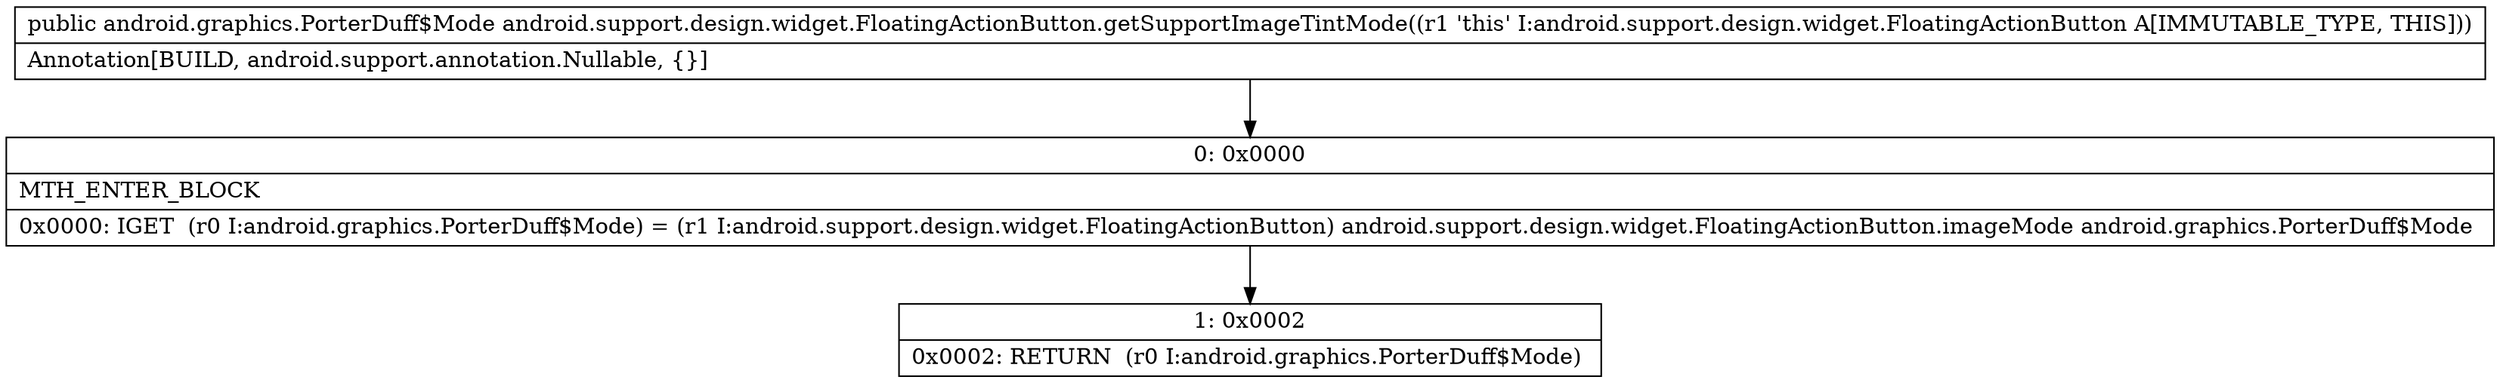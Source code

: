 digraph "CFG forandroid.support.design.widget.FloatingActionButton.getSupportImageTintMode()Landroid\/graphics\/PorterDuff$Mode;" {
Node_0 [shape=record,label="{0\:\ 0x0000|MTH_ENTER_BLOCK\l|0x0000: IGET  (r0 I:android.graphics.PorterDuff$Mode) = (r1 I:android.support.design.widget.FloatingActionButton) android.support.design.widget.FloatingActionButton.imageMode android.graphics.PorterDuff$Mode \l}"];
Node_1 [shape=record,label="{1\:\ 0x0002|0x0002: RETURN  (r0 I:android.graphics.PorterDuff$Mode) \l}"];
MethodNode[shape=record,label="{public android.graphics.PorterDuff$Mode android.support.design.widget.FloatingActionButton.getSupportImageTintMode((r1 'this' I:android.support.design.widget.FloatingActionButton A[IMMUTABLE_TYPE, THIS]))  | Annotation[BUILD, android.support.annotation.Nullable, \{\}]\l}"];
MethodNode -> Node_0;
Node_0 -> Node_1;
}

